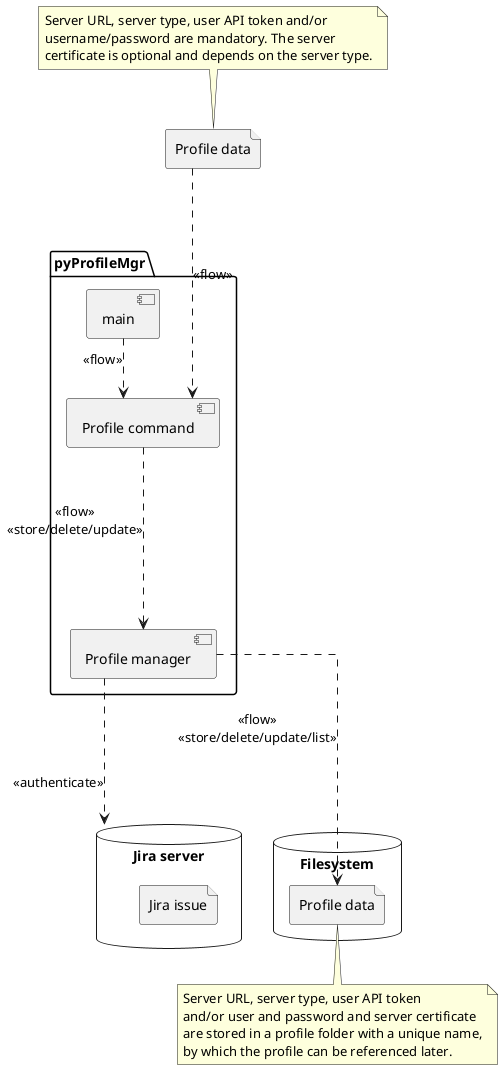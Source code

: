 @startuml pyJiraCli_components

top to bottom direction
skinparam Linetype ortho

file "Profile data" as profile_data

package "pyProfileMgr" {
  [main]

  [Profile command] as cmd_profile
  [Profile manager] as profile_mgr
}

profile_data .down...> cmd_profile : <<flow>>

database "Jira server" as jira_server {
  file "Jira issue" as jira_issue
}

database Filesystem {
  file "Profile data" as profile_data_files
}

main .down.> cmd_profile : <<flow>>

cmd_profile ...down.> profile_mgr : <<flow>>\n<<store/delete/update>>
profile_mgr ...down.> profile_data_files : <<flow>>\n<<store/delete/update/list>>
profile_mgr .down...> jira_server : <<authenticate>>

'Notes
note top of profile_data
  Server URL, server type, user API token and/or
  username/password are mandatory. The server
  certificate is optional and depends on the server type.
end note

note bottom of profile_data_files
  Server URL, server type, user API token
  and/or user and password and server certificate
  are stored in a profile folder with a unique name,
  by which the profile can be referenced later.
end note

@enduml
